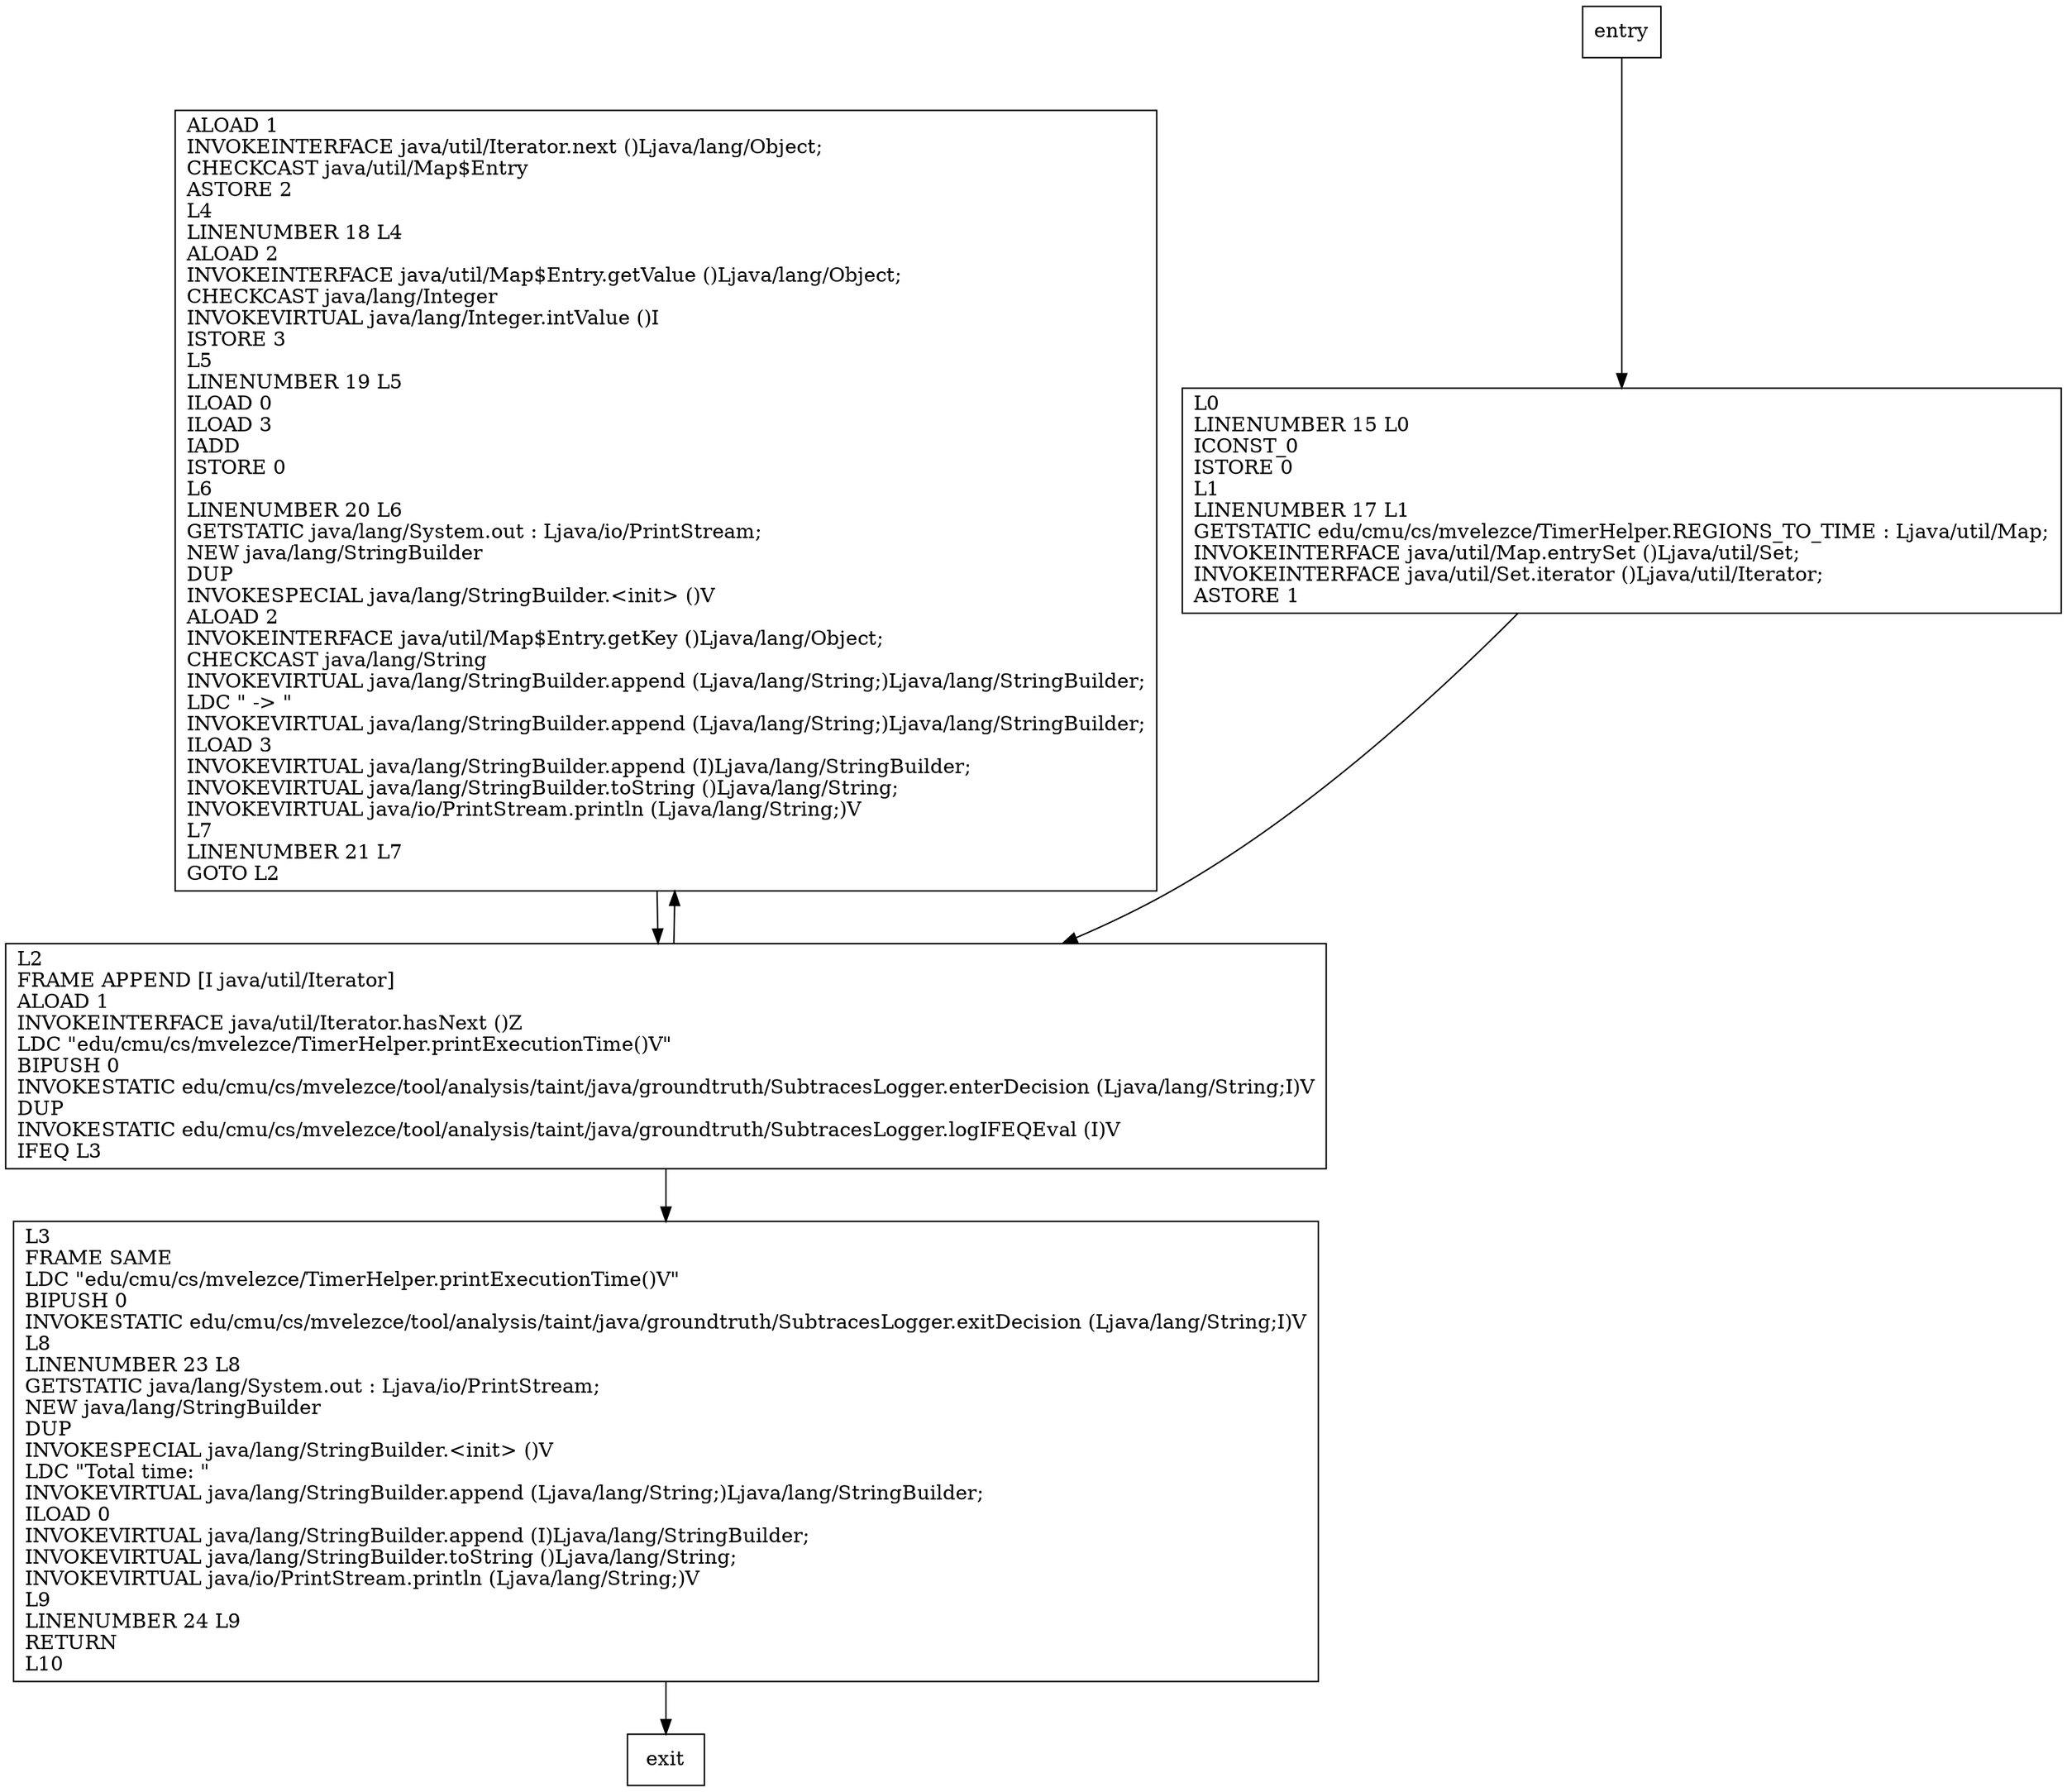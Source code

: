 digraph printExecutionTime {
node [shape=record];
1877533302 [label="ALOAD 1\lINVOKEINTERFACE java/util/Iterator.next ()Ljava/lang/Object;\lCHECKCAST java/util/Map$Entry\lASTORE 2\lL4\lLINENUMBER 18 L4\lALOAD 2\lINVOKEINTERFACE java/util/Map$Entry.getValue ()Ljava/lang/Object;\lCHECKCAST java/lang/Integer\lINVOKEVIRTUAL java/lang/Integer.intValue ()I\lISTORE 3\lL5\lLINENUMBER 19 L5\lILOAD 0\lILOAD 3\lIADD\lISTORE 0\lL6\lLINENUMBER 20 L6\lGETSTATIC java/lang/System.out : Ljava/io/PrintStream;\lNEW java/lang/StringBuilder\lDUP\lINVOKESPECIAL java/lang/StringBuilder.\<init\> ()V\lALOAD 2\lINVOKEINTERFACE java/util/Map$Entry.getKey ()Ljava/lang/Object;\lCHECKCAST java/lang/String\lINVOKEVIRTUAL java/lang/StringBuilder.append (Ljava/lang/String;)Ljava/lang/StringBuilder;\lLDC \" -\> \"\lINVOKEVIRTUAL java/lang/StringBuilder.append (Ljava/lang/String;)Ljava/lang/StringBuilder;\lILOAD 3\lINVOKEVIRTUAL java/lang/StringBuilder.append (I)Ljava/lang/StringBuilder;\lINVOKEVIRTUAL java/lang/StringBuilder.toString ()Ljava/lang/String;\lINVOKEVIRTUAL java/io/PrintStream.println (Ljava/lang/String;)V\lL7\lLINENUMBER 21 L7\lGOTO L2\l"];
1007980323 [label="L2\lFRAME APPEND [I java/util/Iterator]\lALOAD 1\lINVOKEINTERFACE java/util/Iterator.hasNext ()Z\lLDC \"edu/cmu/cs/mvelezce/TimerHelper.printExecutionTime()V\"\lBIPUSH 0\lINVOKESTATIC edu/cmu/cs/mvelezce/tool/analysis/taint/java/groundtruth/SubtracesLogger.enterDecision (Ljava/lang/String;I)V\lDUP\lINVOKESTATIC edu/cmu/cs/mvelezce/tool/analysis/taint/java/groundtruth/SubtracesLogger.logIFEQEval (I)V\lIFEQ L3\l"];
268402121 [label="L0\lLINENUMBER 15 L0\lICONST_0\lISTORE 0\lL1\lLINENUMBER 17 L1\lGETSTATIC edu/cmu/cs/mvelezce/TimerHelper.REGIONS_TO_TIME : Ljava/util/Map;\lINVOKEINTERFACE java/util/Map.entrySet ()Ljava/util/Set;\lINVOKEINTERFACE java/util/Set.iterator ()Ljava/util/Iterator;\lASTORE 1\l"];
1506402199 [label="L3\lFRAME SAME\lLDC \"edu/cmu/cs/mvelezce/TimerHelper.printExecutionTime()V\"\lBIPUSH 0\lINVOKESTATIC edu/cmu/cs/mvelezce/tool/analysis/taint/java/groundtruth/SubtracesLogger.exitDecision (Ljava/lang/String;I)V\lL8\lLINENUMBER 23 L8\lGETSTATIC java/lang/System.out : Ljava/io/PrintStream;\lNEW java/lang/StringBuilder\lDUP\lINVOKESPECIAL java/lang/StringBuilder.\<init\> ()V\lLDC \"Total time: \"\lINVOKEVIRTUAL java/lang/StringBuilder.append (Ljava/lang/String;)Ljava/lang/StringBuilder;\lILOAD 0\lINVOKEVIRTUAL java/lang/StringBuilder.append (I)Ljava/lang/StringBuilder;\lINVOKEVIRTUAL java/lang/StringBuilder.toString ()Ljava/lang/String;\lINVOKEVIRTUAL java/io/PrintStream.println (Ljava/lang/String;)V\lL9\lLINENUMBER 24 L9\lRETURN\lL10\l"];
entry;
exit;
entry -> 268402121;
1877533302 -> 1007980323;
1007980323 -> 1877533302;
1007980323 -> 1506402199;
268402121 -> 1007980323;
1506402199 -> exit;
}
